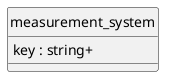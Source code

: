 @startuml uml
skinparam monochrome true
skinparam linetype ortho
hide circle

entity measurement_system {
    key : string+
}

@enduml
